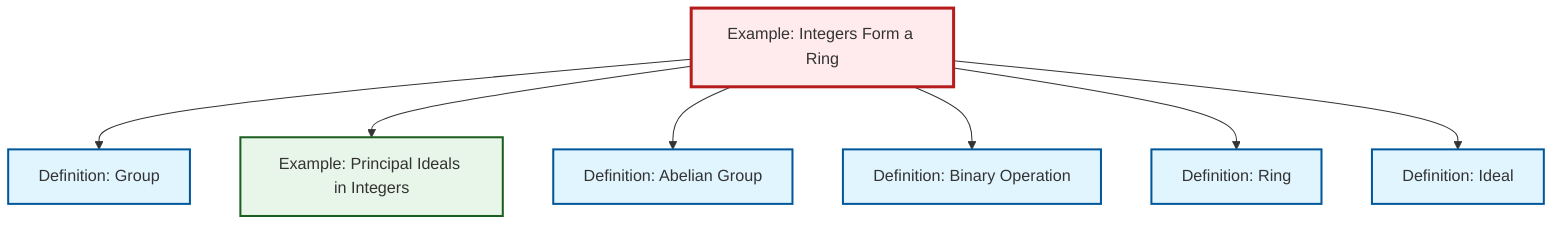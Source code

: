 graph TD
    classDef definition fill:#e1f5fe,stroke:#01579b,stroke-width:2px
    classDef theorem fill:#f3e5f5,stroke:#4a148c,stroke-width:2px
    classDef axiom fill:#fff3e0,stroke:#e65100,stroke-width:2px
    classDef example fill:#e8f5e9,stroke:#1b5e20,stroke-width:2px
    classDef current fill:#ffebee,stroke:#b71c1c,stroke-width:3px
    def-ideal["Definition: Ideal"]:::definition
    ex-principal-ideal["Example: Principal Ideals in Integers"]:::example
    def-binary-operation["Definition: Binary Operation"]:::definition
    def-ring["Definition: Ring"]:::definition
    def-group["Definition: Group"]:::definition
    def-abelian-group["Definition: Abelian Group"]:::definition
    ex-integers-ring["Example: Integers Form a Ring"]:::example
    ex-integers-ring --> def-group
    ex-integers-ring --> ex-principal-ideal
    ex-integers-ring --> def-abelian-group
    ex-integers-ring --> def-binary-operation
    ex-integers-ring --> def-ring
    ex-integers-ring --> def-ideal
    class ex-integers-ring current